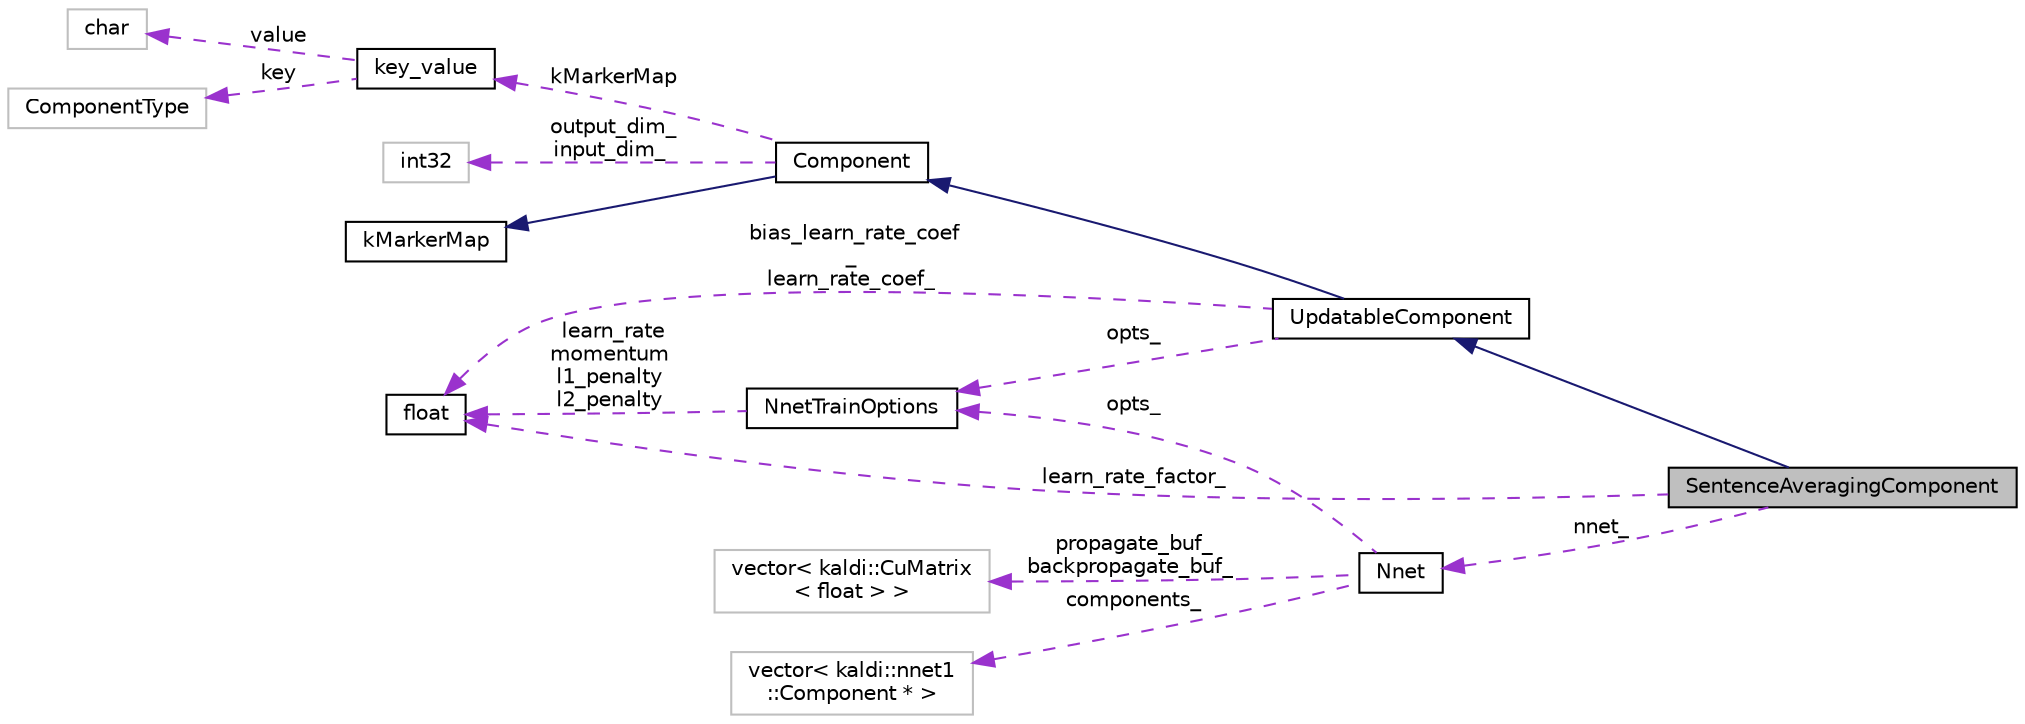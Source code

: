 digraph "SentenceAveragingComponent"
{
  edge [fontname="Helvetica",fontsize="10",labelfontname="Helvetica",labelfontsize="10"];
  node [fontname="Helvetica",fontsize="10",shape=record];
  rankdir="LR";
  Node4 [label="SentenceAveragingComponent",height=0.2,width=0.4,color="black", fillcolor="grey75", style="filled", fontcolor="black"];
  Node5 -> Node4 [dir="back",color="midnightblue",fontsize="10",style="solid",fontname="Helvetica"];
  Node5 [label="UpdatableComponent",height=0.2,width=0.4,color="black", fillcolor="white", style="filled",URL="$classkaldi_1_1nnet1_1_1UpdatableComponent.html",tooltip="Class UpdatableComponent is a Component which has trainable parameters, it contains SGD training hype..."];
  Node6 -> Node5 [dir="back",color="midnightblue",fontsize="10",style="solid",fontname="Helvetica"];
  Node6 [label="Component",height=0.2,width=0.4,color="black", fillcolor="white", style="filled",URL="$structkaldi_1_1nnet1_1_1Component.html",tooltip="Abstract class, building block of the network. "];
  Node7 -> Node6 [dir="back",color="midnightblue",fontsize="10",style="solid",fontname="Helvetica"];
  Node7 [label="kMarkerMap",height=0.2,width=0.4,color="black", fillcolor="white", style="filled",URL="$classkMarkerMap.html"];
  Node8 -> Node6 [dir="back",color="darkorchid3",fontsize="10",style="dashed",label=" kMarkerMap" ,fontname="Helvetica"];
  Node8 [label="key_value",height=0.2,width=0.4,color="black", fillcolor="white", style="filled",URL="$structkaldi_1_1nnet1_1_1Component_1_1key__value.html",tooltip="A pair of type and marker,. "];
  Node9 -> Node8 [dir="back",color="darkorchid3",fontsize="10",style="dashed",label=" value" ,fontname="Helvetica"];
  Node9 [label="char",height=0.2,width=0.4,color="grey75", fillcolor="white", style="filled"];
  Node10 -> Node8 [dir="back",color="darkorchid3",fontsize="10",style="dashed",label=" key" ,fontname="Helvetica"];
  Node10 [label="ComponentType",height=0.2,width=0.4,color="grey75", fillcolor="white", style="filled"];
  Node11 -> Node6 [dir="back",color="darkorchid3",fontsize="10",style="dashed",label=" output_dim_\ninput_dim_" ,fontname="Helvetica"];
  Node11 [label="int32",height=0.2,width=0.4,color="grey75", fillcolor="white", style="filled"];
  Node12 -> Node5 [dir="back",color="darkorchid3",fontsize="10",style="dashed",label=" opts_" ,fontname="Helvetica"];
  Node12 [label="NnetTrainOptions",height=0.2,width=0.4,color="black", fillcolor="white", style="filled",URL="$structkaldi_1_1nnet1_1_1NnetTrainOptions.html"];
  Node13 -> Node12 [dir="back",color="darkorchid3",fontsize="10",style="dashed",label=" learn_rate\nmomentum\nl1_penalty\nl2_penalty" ,fontname="Helvetica"];
  Node13 [label="float",height=0.2,width=0.4,color="black", fillcolor="white", style="filled",URL="$classfloat.html"];
  Node13 -> Node5 [dir="back",color="darkorchid3",fontsize="10",style="dashed",label=" bias_learn_rate_coef\l_\nlearn_rate_coef_" ,fontname="Helvetica"];
  Node14 -> Node4 [dir="back",color="darkorchid3",fontsize="10",style="dashed",label=" nnet_" ,fontname="Helvetica"];
  Node14 [label="Nnet",height=0.2,width=0.4,color="black", fillcolor="white", style="filled",URL="$classkaldi_1_1nnet1_1_1Nnet.html"];
  Node12 -> Node14 [dir="back",color="darkorchid3",fontsize="10",style="dashed",label=" opts_" ,fontname="Helvetica"];
  Node15 -> Node14 [dir="back",color="darkorchid3",fontsize="10",style="dashed",label=" propagate_buf_\nbackpropagate_buf_" ,fontname="Helvetica"];
  Node15 [label="vector\< kaldi::CuMatrix\l\< float \> \>",height=0.2,width=0.4,color="grey75", fillcolor="white", style="filled"];
  Node16 -> Node14 [dir="back",color="darkorchid3",fontsize="10",style="dashed",label=" components_" ,fontname="Helvetica"];
  Node16 [label="vector\< kaldi::nnet1\l::Component * \>",height=0.2,width=0.4,color="grey75", fillcolor="white", style="filled"];
  Node13 -> Node4 [dir="back",color="darkorchid3",fontsize="10",style="dashed",label=" learn_rate_factor_" ,fontname="Helvetica"];
}
